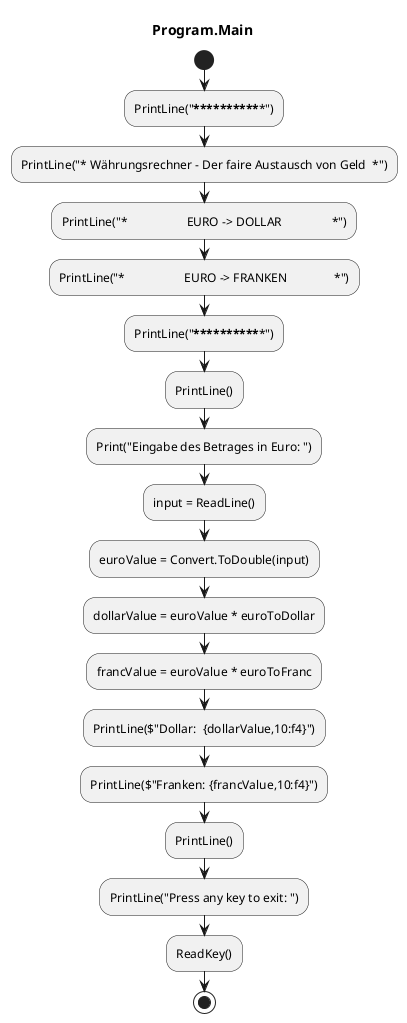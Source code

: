 @startuml Program.Main
title Program.Main
start
:PrintLine("***************************************************");
:PrintLine("* Währungsrechner - Der faire Austausch von Geld  *");
:PrintLine("*                   EURO -> DOLLAR                *");
:PrintLine("*                   EURO -> FRANKEN               *");
:PrintLine("***************************************************");
:PrintLine();
:Print("Eingabe des Betrages in Euro: ");
:input = ReadLine();
:euroValue = Convert.ToDouble(input);
:dollarValue = euroValue * euroToDollar;
:francValue = euroValue * euroToFranc;
:PrintLine($"Dollar:  {dollarValue,10:f4}");
:PrintLine($"Franken: {francValue,10:f4}");
:PrintLine();
:PrintLine("Press any key to exit: ");
:ReadKey();
stop
@enduml
